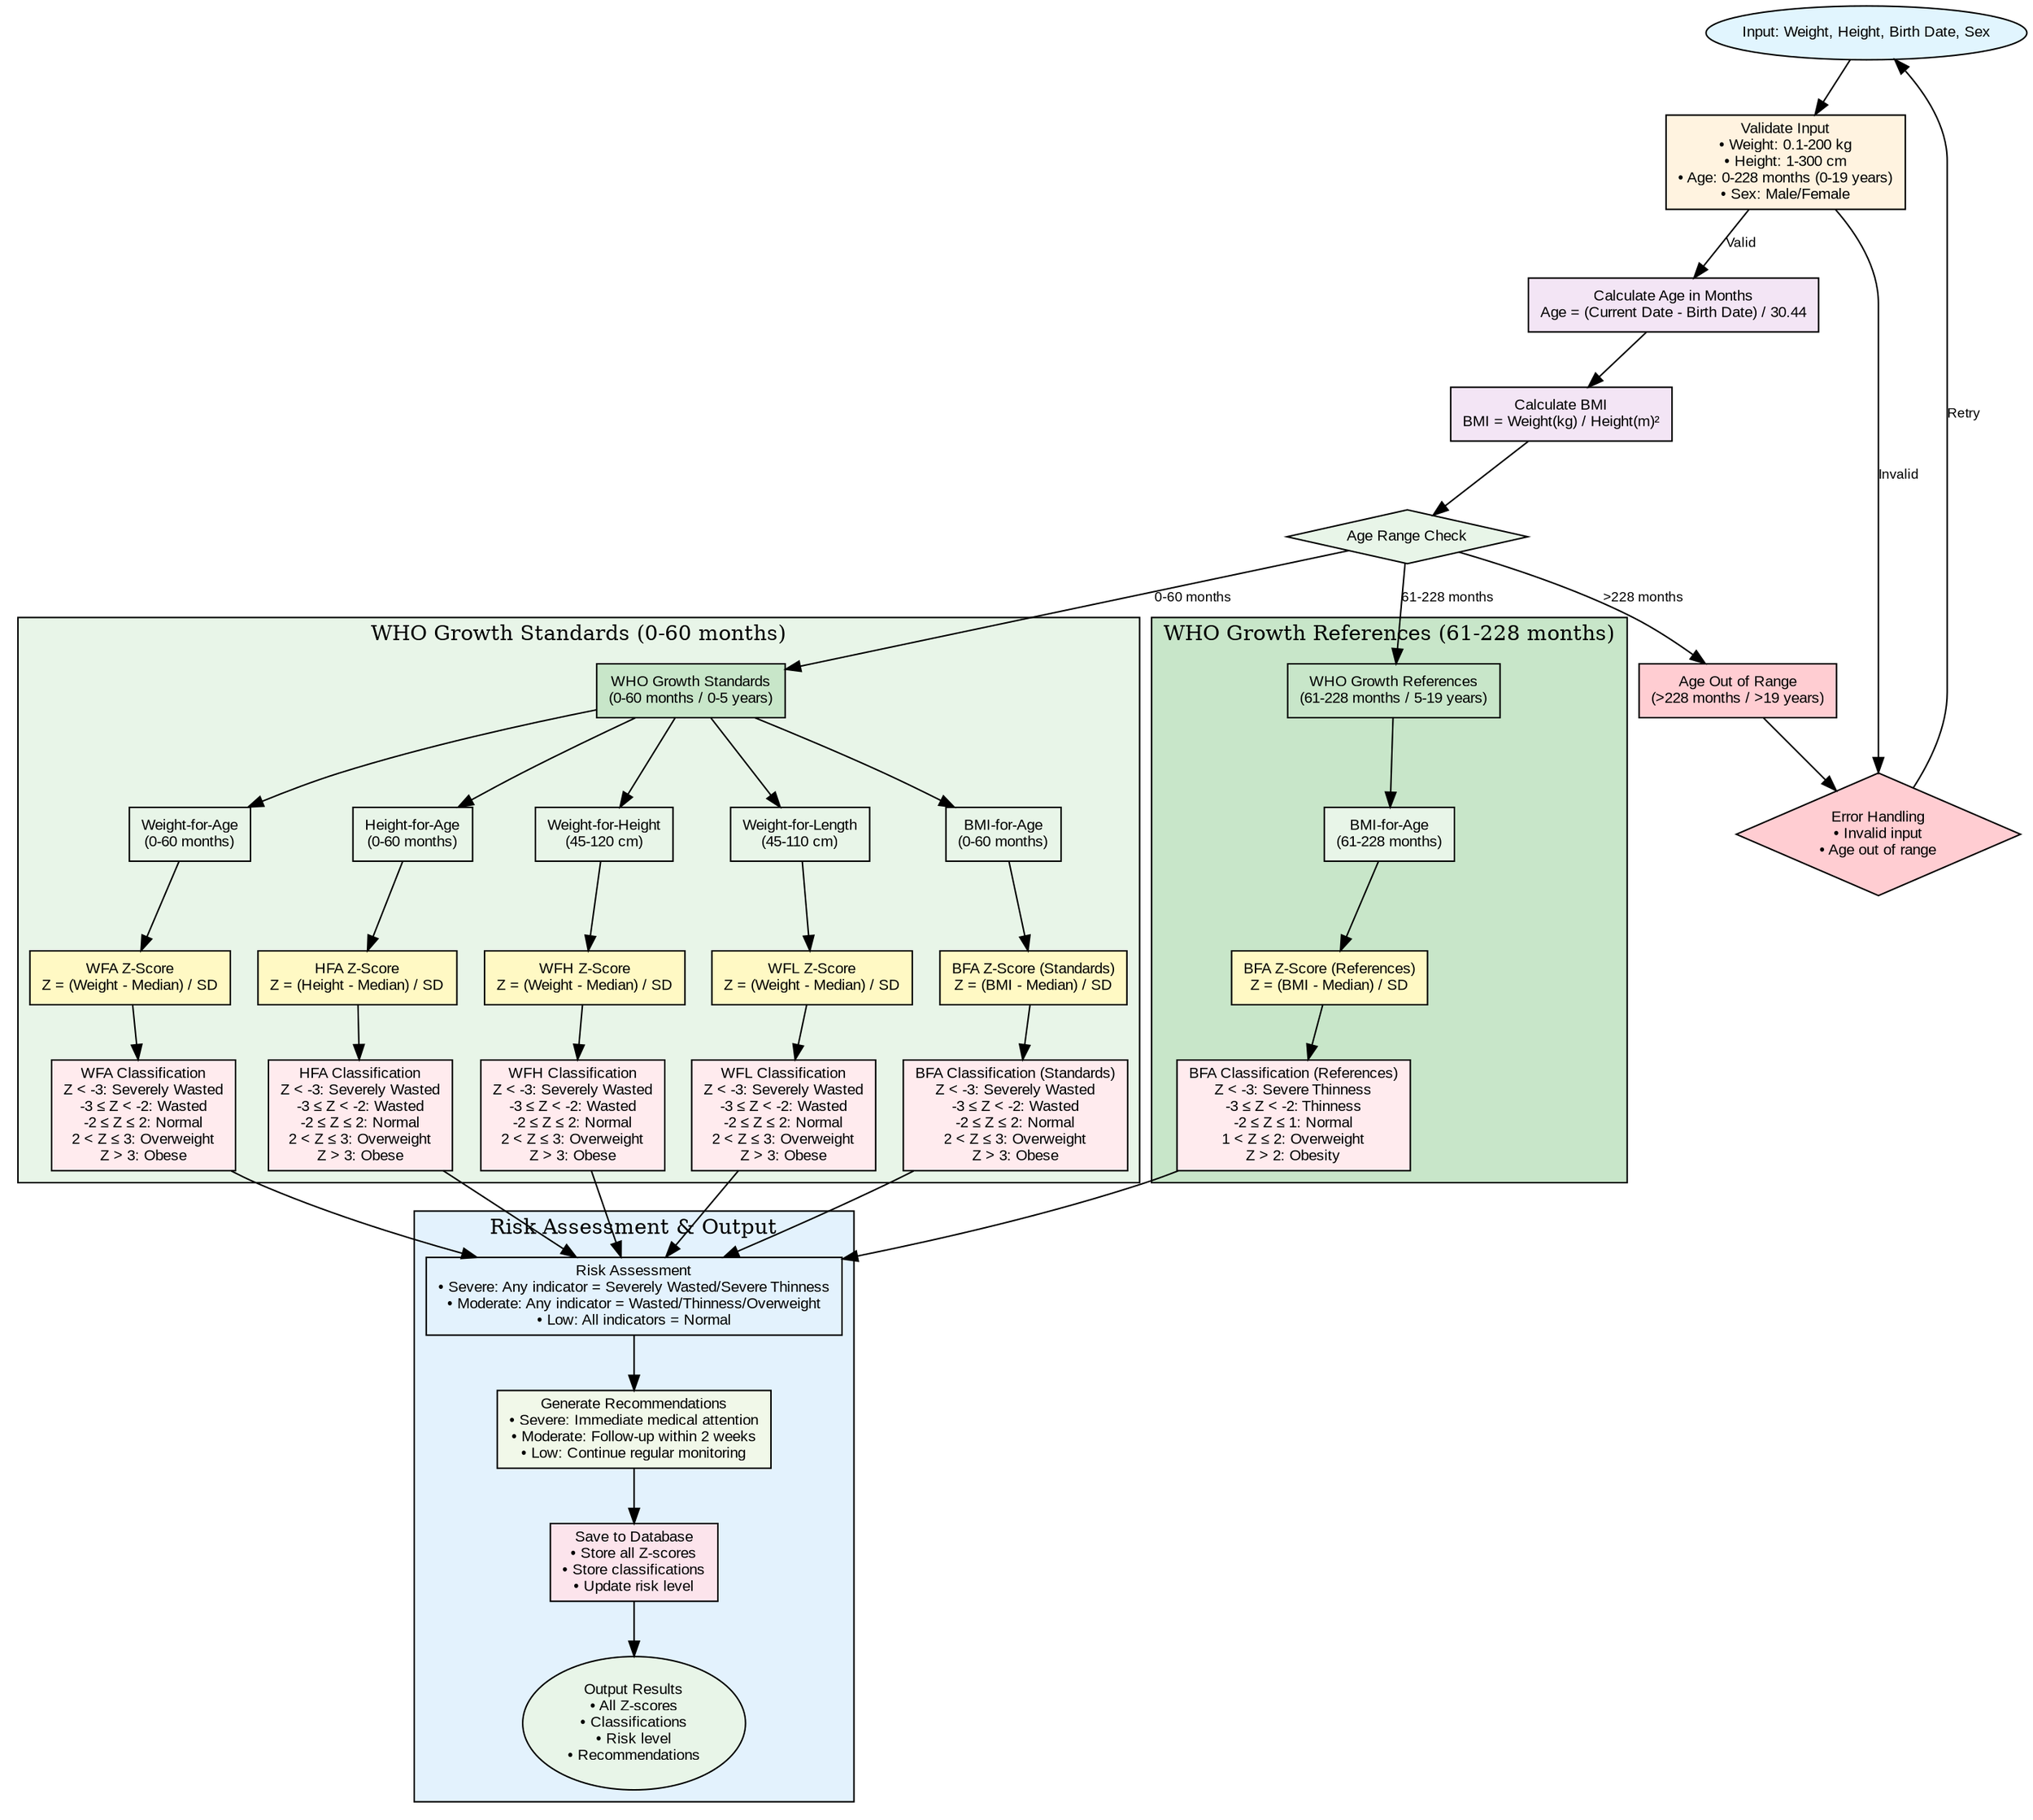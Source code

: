 digraph WHOGrowthStandardsUpdatedDecisionTree {
    // Graph styling
    rankdir=TB;
    node [shape=box, style=filled, fontname="Arial", fontsize=10];
    edge [fontname="Arial", fontsize=9];
    
    // Start node
    start [label="Input: Weight, Height, Birth Date, Sex", fillcolor="#e1f5fe", shape=ellipse];
    
    // Validation
    validate [label="Validate Input\n• Weight: 0.1-200 kg\n• Height: 1-300 cm\n• Age: 0-228 months (0-19 years)\n• Sex: Male/Female", fillcolor="#fff3e0"];
    
    // Age calculation
    calcAge [label="Calculate Age in Months\nAge = (Current Date - Birth Date) / 30.44", fillcolor="#f3e5f5"];
    
    // BMI calculation
    calcBMI [label="Calculate BMI\nBMI = Weight(kg) / Height(m)²", fillcolor="#f3e5f5"];
    
    // Age range decision
    ageCheck [label="Age Range Check", fillcolor="#e8f5e8", shape=diamond];
    
    // WHO Growth Standards path (0-60 months)
    growthStandards [label="WHO Growth Standards\n(0-60 months / 0-5 years)", fillcolor="#c8e6c9"];
    
    // WHO Growth References path (61-228 months)
    growthReferences [label="WHO Growth References\n(61-228 months / 5-19 years)", fillcolor="#c8e6c9"];
    
    // Out of range
    outOfRange [label="Age Out of Range\n(>228 months / >19 years)", fillcolor="#ffcdd2"];
    
    // Growth Standards indicators
    wfa [label="Weight-for-Age\n(0-60 months)", fillcolor="#e8f5e8"];
    hfa [label="Height-for-Age\n(0-60 months)", fillcolor="#e8f5e8"];
    wfh [label="Weight-for-Height\n(45-120 cm)", fillcolor="#e8f5e8"];
    wfl [label="Weight-for-Length\n(45-110 cm)", fillcolor="#e8f5e8"];
    bfaStandards [label="BMI-for-Age\n(0-60 months)", fillcolor="#e8f5e8"];
    
    // Growth References indicator
    bfaReferences [label="BMI-for-Age\n(61-228 months)", fillcolor="#e8f5e8"];
    
    // Z-score calculations for standards
    wfaCalc [label="WFA Z-Score\nZ = (Weight - Median) / SD", fillcolor="#fff9c4"];
    hfaCalc [label="HFA Z-Score\nZ = (Height - Median) / SD", fillcolor="#fff9c4"];
    wfhCalc [label="WFH Z-Score\nZ = (Weight - Median) / SD", fillcolor="#fff9c4"];
    wflCalc [label="WFL Z-Score\nZ = (Weight - Median) / SD", fillcolor="#fff9c4"];
    bfaStandardsCalc [label="BFA Z-Score (Standards)\nZ = (BMI - Median) / SD", fillcolor="#fff9c4"];
    
    // Z-score calculation for references
    bfaReferencesCalc [label="BFA Z-Score (References)\nZ = (BMI - Median) / SD", fillcolor="#fff9c4"];
    
    // Classifications for standards
    wfaClass [label="WFA Classification\nZ < -3: Severely Wasted\n-3 ≤ Z < -2: Wasted\n-2 ≤ Z ≤ 2: Normal\n2 < Z ≤ 3: Overweight\nZ > 3: Obese", fillcolor="#ffebee"];
    hfaClass [label="HFA Classification\nZ < -3: Severely Wasted\n-3 ≤ Z < -2: Wasted\n-2 ≤ Z ≤ 2: Normal\n2 < Z ≤ 3: Overweight\nZ > 3: Obese", fillcolor="#ffebee"];
    wfhClass [label="WFH Classification\nZ < -3: Severely Wasted\n-3 ≤ Z < -2: Wasted\n-2 ≤ Z ≤ 2: Normal\n2 < Z ≤ 3: Overweight\nZ > 3: Obese", fillcolor="#ffebee"];
    wflClass [label="WFL Classification\nZ < -3: Severely Wasted\n-3 ≤ Z < -2: Wasted\n-2 ≤ Z ≤ 2: Normal\n2 < Z ≤ 3: Overweight\nZ > 3: Obese", fillcolor="#ffebee"];
    bfaStandardsClass [label="BFA Classification (Standards)\nZ < -3: Severely Wasted\n-3 ≤ Z < -2: Wasted\n-2 ≤ Z ≤ 2: Normal\n2 < Z ≤ 3: Overweight\nZ > 3: Obese", fillcolor="#ffebee"];
    
    // Classification for references
    bfaReferencesClass [label="BFA Classification (References)\nZ < -3: Severe Thinness\n-3 ≤ Z < -2: Thinness\n-2 ≤ Z ≤ 1: Normal\n1 < Z ≤ 2: Overweight\nZ > 2: Obesity", fillcolor="#ffebee"];
    
    // Risk assessment
    riskAssess [label="Risk Assessment\n• Severe: Any indicator = Severely Wasted/Severe Thinness\n• Moderate: Any indicator = Wasted/Thinness/Overweight\n• Low: All indicators = Normal", fillcolor="#e3f2fd"];
    
    // Recommendations
    recommendations [label="Generate Recommendations\n• Severe: Immediate medical attention\n• Moderate: Follow-up within 2 weeks\n• Low: Continue regular monitoring", fillcolor="#f1f8e9"];
    
    // Database storage
    saveDB [label="Save to Database\n• Store all Z-scores\n• Store classifications\n• Update risk level", fillcolor="#fce4ec"];
    
    // Final output
    output [label="Output Results\n• All Z-scores\n• Classifications\n• Risk level\n• Recommendations", fillcolor="#e8f5e8", shape=ellipse];
    
    // Error handling
    error [label="Error Handling\n• Invalid input\n• Age out of range", fillcolor="#ffcdd2", shape=diamond];
    
    // Flow connections
    start -> validate;
    validate -> calcAge [label="Valid"];
    validate -> error [label="Invalid"];
    
    calcAge -> calcBMI;
    calcBMI -> ageCheck;
    
    // Age routing
    ageCheck -> growthStandards [label="0-60 months"];
    ageCheck -> growthReferences [label="61-228 months"];
    ageCheck -> outOfRange [label=">228 months"];
    
    // Growth Standards path
    growthStandards -> wfa;
    growthStandards -> hfa;
    growthStandards -> wfh;
    growthStandards -> wfl;
    growthStandards -> bfaStandards;
    
    wfa -> wfaCalc;
    hfa -> hfaCalc;
    wfh -> wfhCalc;
    wfl -> wflCalc;
    bfaStandards -> bfaStandardsCalc;
    
    wfaCalc -> wfaClass;
    hfaCalc -> hfaClass;
    wfhCalc -> wfhClass;
    wflCalc -> wflClass;
    bfaStandardsCalc -> bfaStandardsClass;
    
    // Growth References path
    growthReferences -> bfaReferences;
    bfaReferences -> bfaReferencesCalc;
    bfaReferencesCalc -> bfaReferencesClass;
    
    // Risk assessment (from all paths)
    wfaClass -> riskAssess;
    hfaClass -> riskAssess;
    wfhClass -> riskAssess;
    wflClass -> riskAssess;
    bfaStandardsClass -> riskAssess;
    bfaReferencesClass -> riskAssess;
    
    // Out of range path
    outOfRange -> error;
    
    // Final flow
    riskAssess -> recommendations;
    recommendations -> saveDB;
    saveDB -> output;
    
    // Error flow
    error -> start [label="Retry"];
    
    // Styling for different age ranges
    subgraph cluster_standards {
        label="WHO Growth Standards (0-60 months)";
        style=filled;
        fillcolor="#e8f5e8";
        growthStandards; wfa; hfa; wfh; wfl; bfaStandards;
        wfaCalc; hfaCalc; wfhCalc; wflCalc; bfaStandardsCalc;
        wfaClass; hfaClass; wfhClass; wflClass; bfaStandardsClass;
    }
    
    subgraph cluster_references {
        label="WHO Growth References (61-228 months)";
        style=filled;
        fillcolor="#c8e6c9";
        growthReferences; bfaReferences; bfaReferencesCalc; bfaReferencesClass;
    }
    
    subgraph cluster_assessment {
        label="Risk Assessment & Output";
        style=filled;
        fillcolor="#e3f2fd";
        riskAssess; recommendations; saveDB; output;
    }
}

